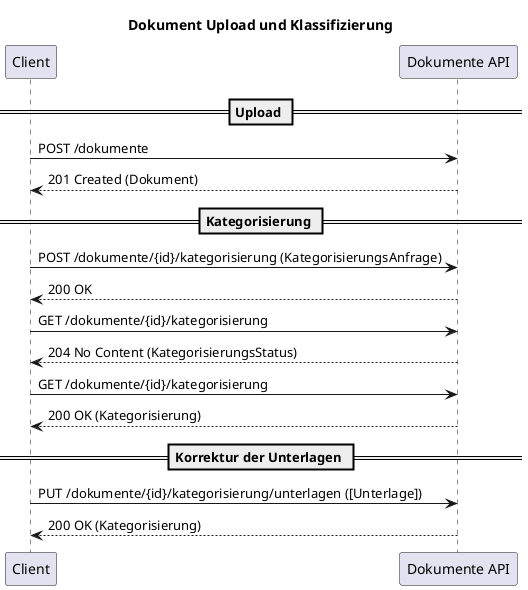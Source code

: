 @startuml
title Dokument Upload und Klassifizierung

participant Client as c
participant "Dokumente API" as api

== Upload ==
c -> api: POST /dokumente
api --> c: 201 Created (Dokument)

== Kategorisierung ==
c -> api: POST /dokumente/{id}/kategorisierung (KategorisierungsAnfrage)
api --> c: 200 OK

c -> api: GET /dokumente/{id}/kategorisierung
api --> c: 204 No Content (KategorisierungsStatus)

c -> api: GET /dokumente/{id}/kategorisierung
api --> c: 200 OK (Kategorisierung)

== Korrektur der Unterlagen ==
c -> api: PUT /dokumente/{id}/kategorisierung/unterlagen ([Unterlage])
api --> c: 200 OK (Kategorisierung)

@enduml